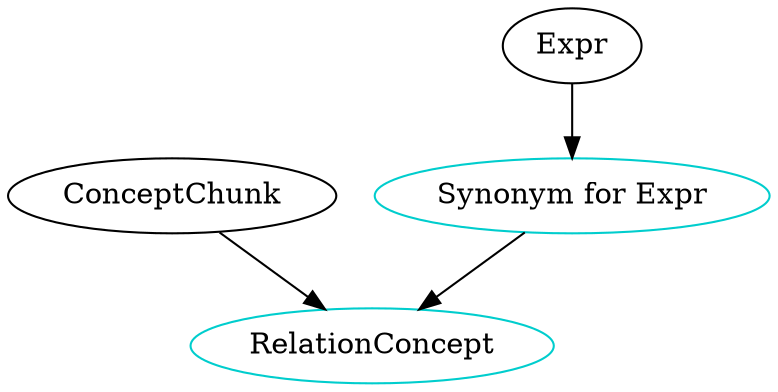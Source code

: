 digraph relationconcept {
	/* relationships between independent and dependent components */
	ConceptChunk -> RelationConcept;
    Relation -> RelationConcept;
	Expr -> Relation;
    
	/* definitions for each type component */
	RelationConcept 	    [shape=oval, color=cyan3, label="RelationConcept"];
    Relation               [shape=oval, color=cyan3, label="Synonym for Expr"];

}

/* dot -Tpng sample.dot -o sample.png */
